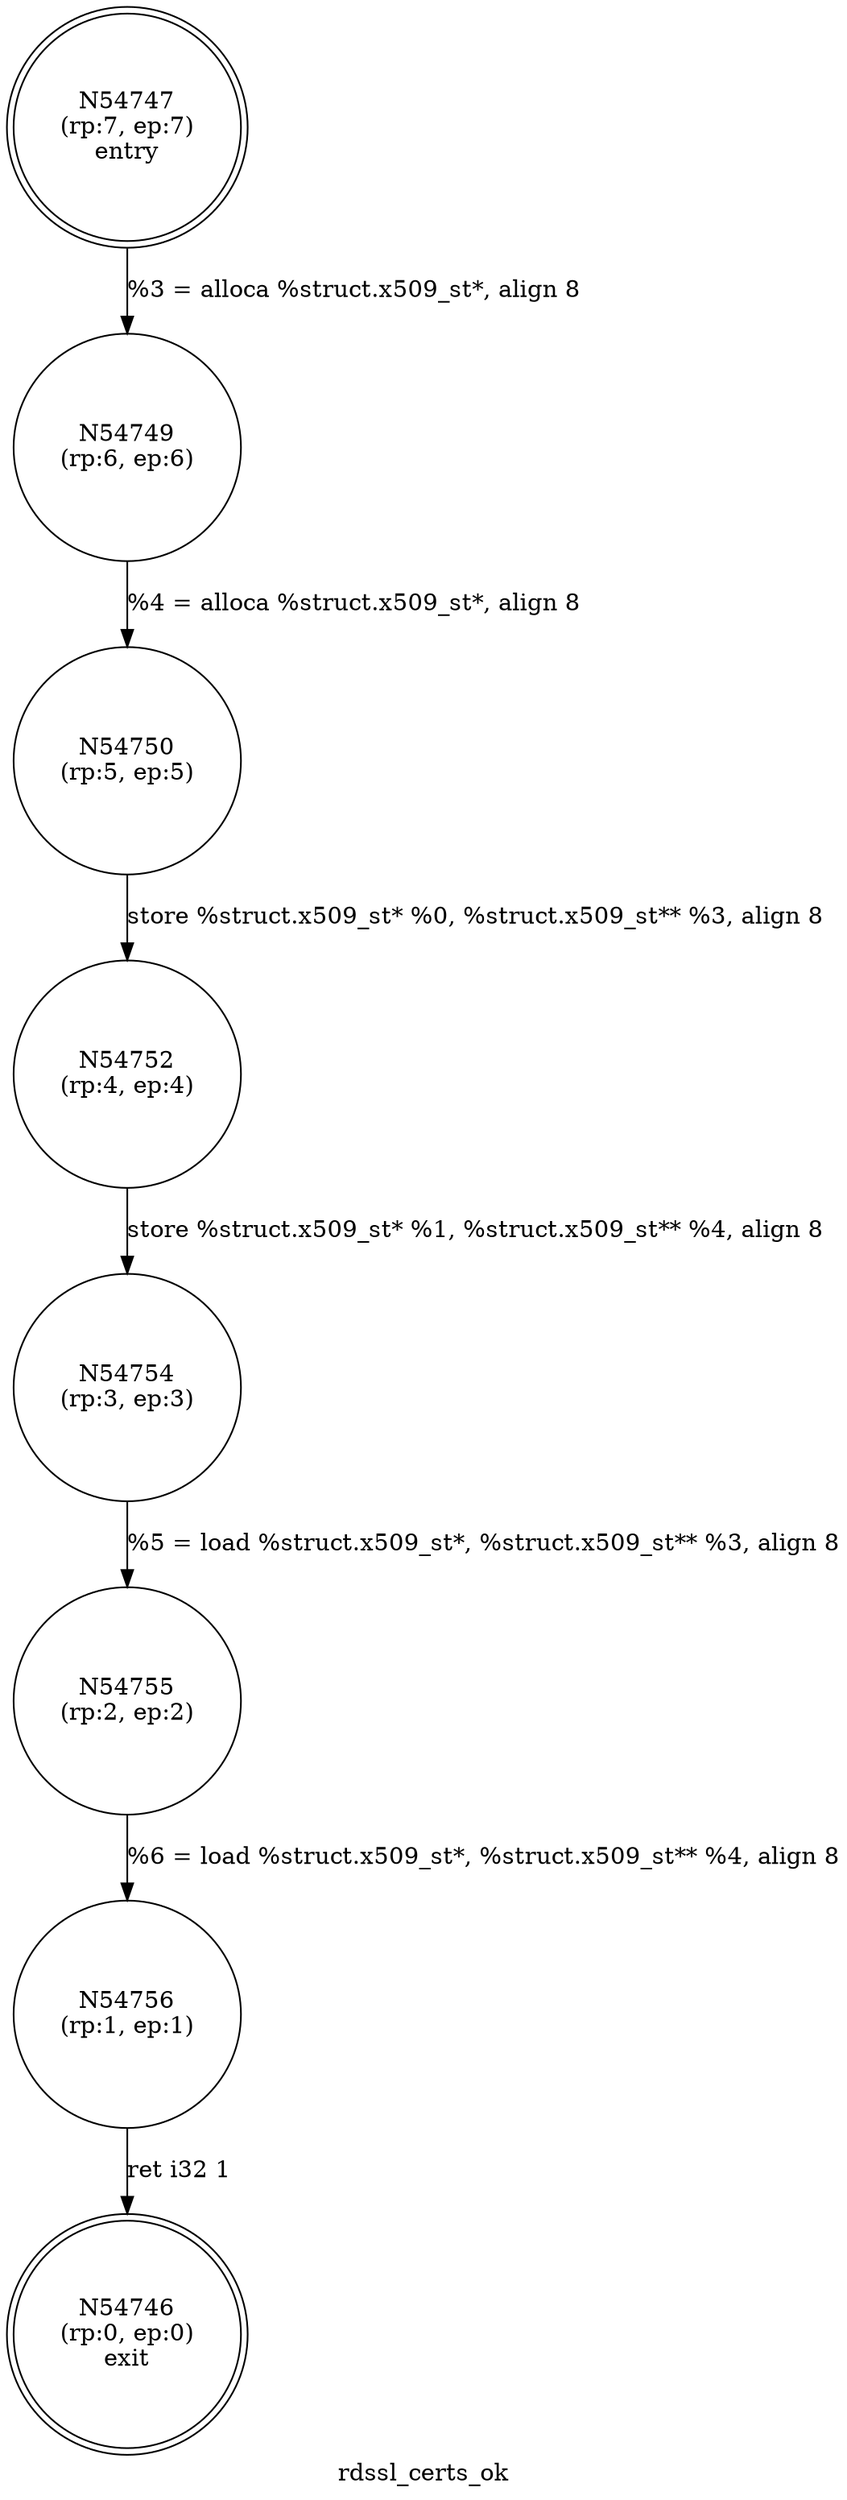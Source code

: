 digraph rdssl_certs_ok {
label="rdssl_certs_ok"
54746 [label="N54746\n(rp:0, ep:0)\nexit", shape="doublecircle"]
54747 [label="N54747\n(rp:7, ep:7)\nentry", shape="doublecircle"]
54747 -> 54749 [label="%3 = alloca %struct.x509_st*, align 8"]
54749 [label="N54749\n(rp:6, ep:6)", shape="circle"]
54749 -> 54750 [label="%4 = alloca %struct.x509_st*, align 8"]
54750 [label="N54750\n(rp:5, ep:5)", shape="circle"]
54750 -> 54752 [label="store %struct.x509_st* %0, %struct.x509_st** %3, align 8"]
54752 [label="N54752\n(rp:4, ep:4)", shape="circle"]
54752 -> 54754 [label="store %struct.x509_st* %1, %struct.x509_st** %4, align 8"]
54754 [label="N54754\n(rp:3, ep:3)", shape="circle"]
54754 -> 54755 [label="%5 = load %struct.x509_st*, %struct.x509_st** %3, align 8"]
54755 [label="N54755\n(rp:2, ep:2)", shape="circle"]
54755 -> 54756 [label="%6 = load %struct.x509_st*, %struct.x509_st** %4, align 8"]
54756 [label="N54756\n(rp:1, ep:1)", shape="circle"]
54756 -> 54746 [label="ret i32 1"]
}
